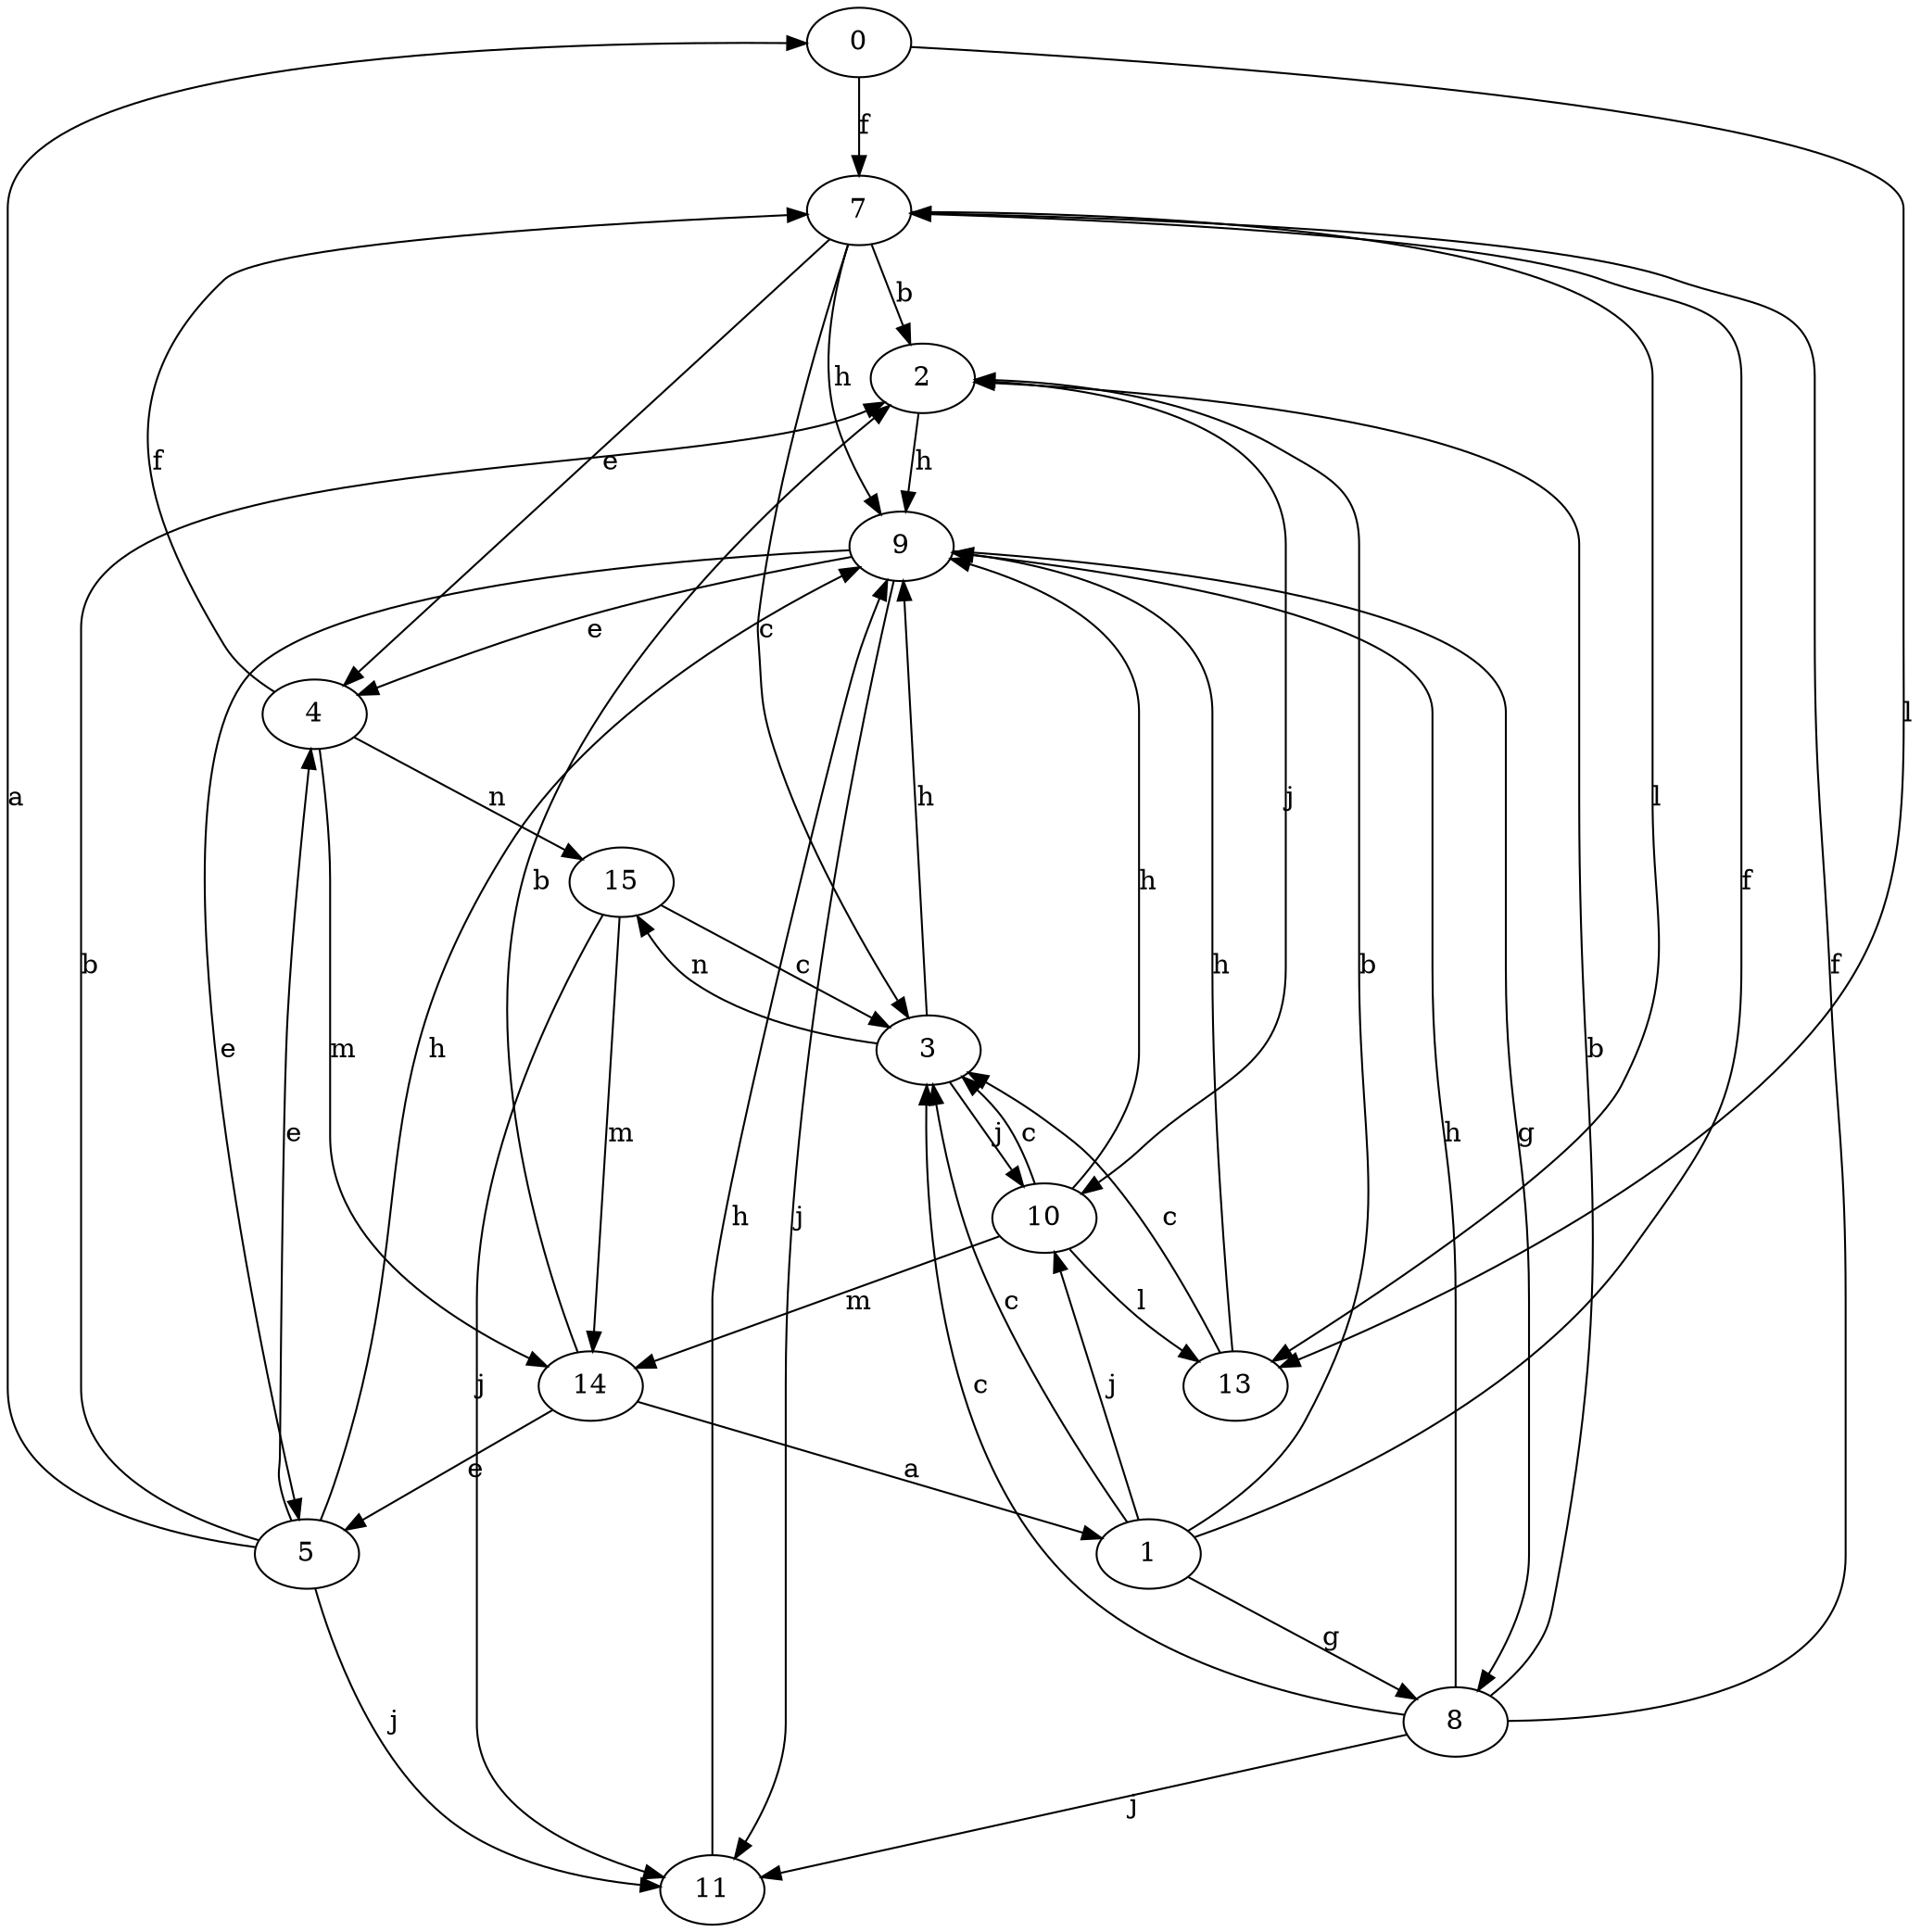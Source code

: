 strict digraph  {
0;
1;
2;
3;
4;
5;
7;
8;
9;
10;
11;
13;
14;
15;
0 -> 7  [label=f];
0 -> 13  [label=l];
1 -> 2  [label=b];
1 -> 3  [label=c];
1 -> 7  [label=f];
1 -> 8  [label=g];
1 -> 10  [label=j];
2 -> 9  [label=h];
2 -> 10  [label=j];
3 -> 9  [label=h];
3 -> 10  [label=j];
3 -> 15  [label=n];
4 -> 7  [label=f];
4 -> 14  [label=m];
4 -> 15  [label=n];
5 -> 0  [label=a];
5 -> 2  [label=b];
5 -> 4  [label=e];
5 -> 9  [label=h];
5 -> 11  [label=j];
7 -> 2  [label=b];
7 -> 3  [label=c];
7 -> 4  [label=e];
7 -> 9  [label=h];
7 -> 13  [label=l];
8 -> 2  [label=b];
8 -> 3  [label=c];
8 -> 7  [label=f];
8 -> 9  [label=h];
8 -> 11  [label=j];
9 -> 4  [label=e];
9 -> 5  [label=e];
9 -> 8  [label=g];
9 -> 11  [label=j];
10 -> 3  [label=c];
10 -> 9  [label=h];
10 -> 13  [label=l];
10 -> 14  [label=m];
11 -> 9  [label=h];
13 -> 3  [label=c];
13 -> 9  [label=h];
14 -> 1  [label=a];
14 -> 2  [label=b];
14 -> 5  [label=e];
15 -> 3  [label=c];
15 -> 11  [label=j];
15 -> 14  [label=m];
}
